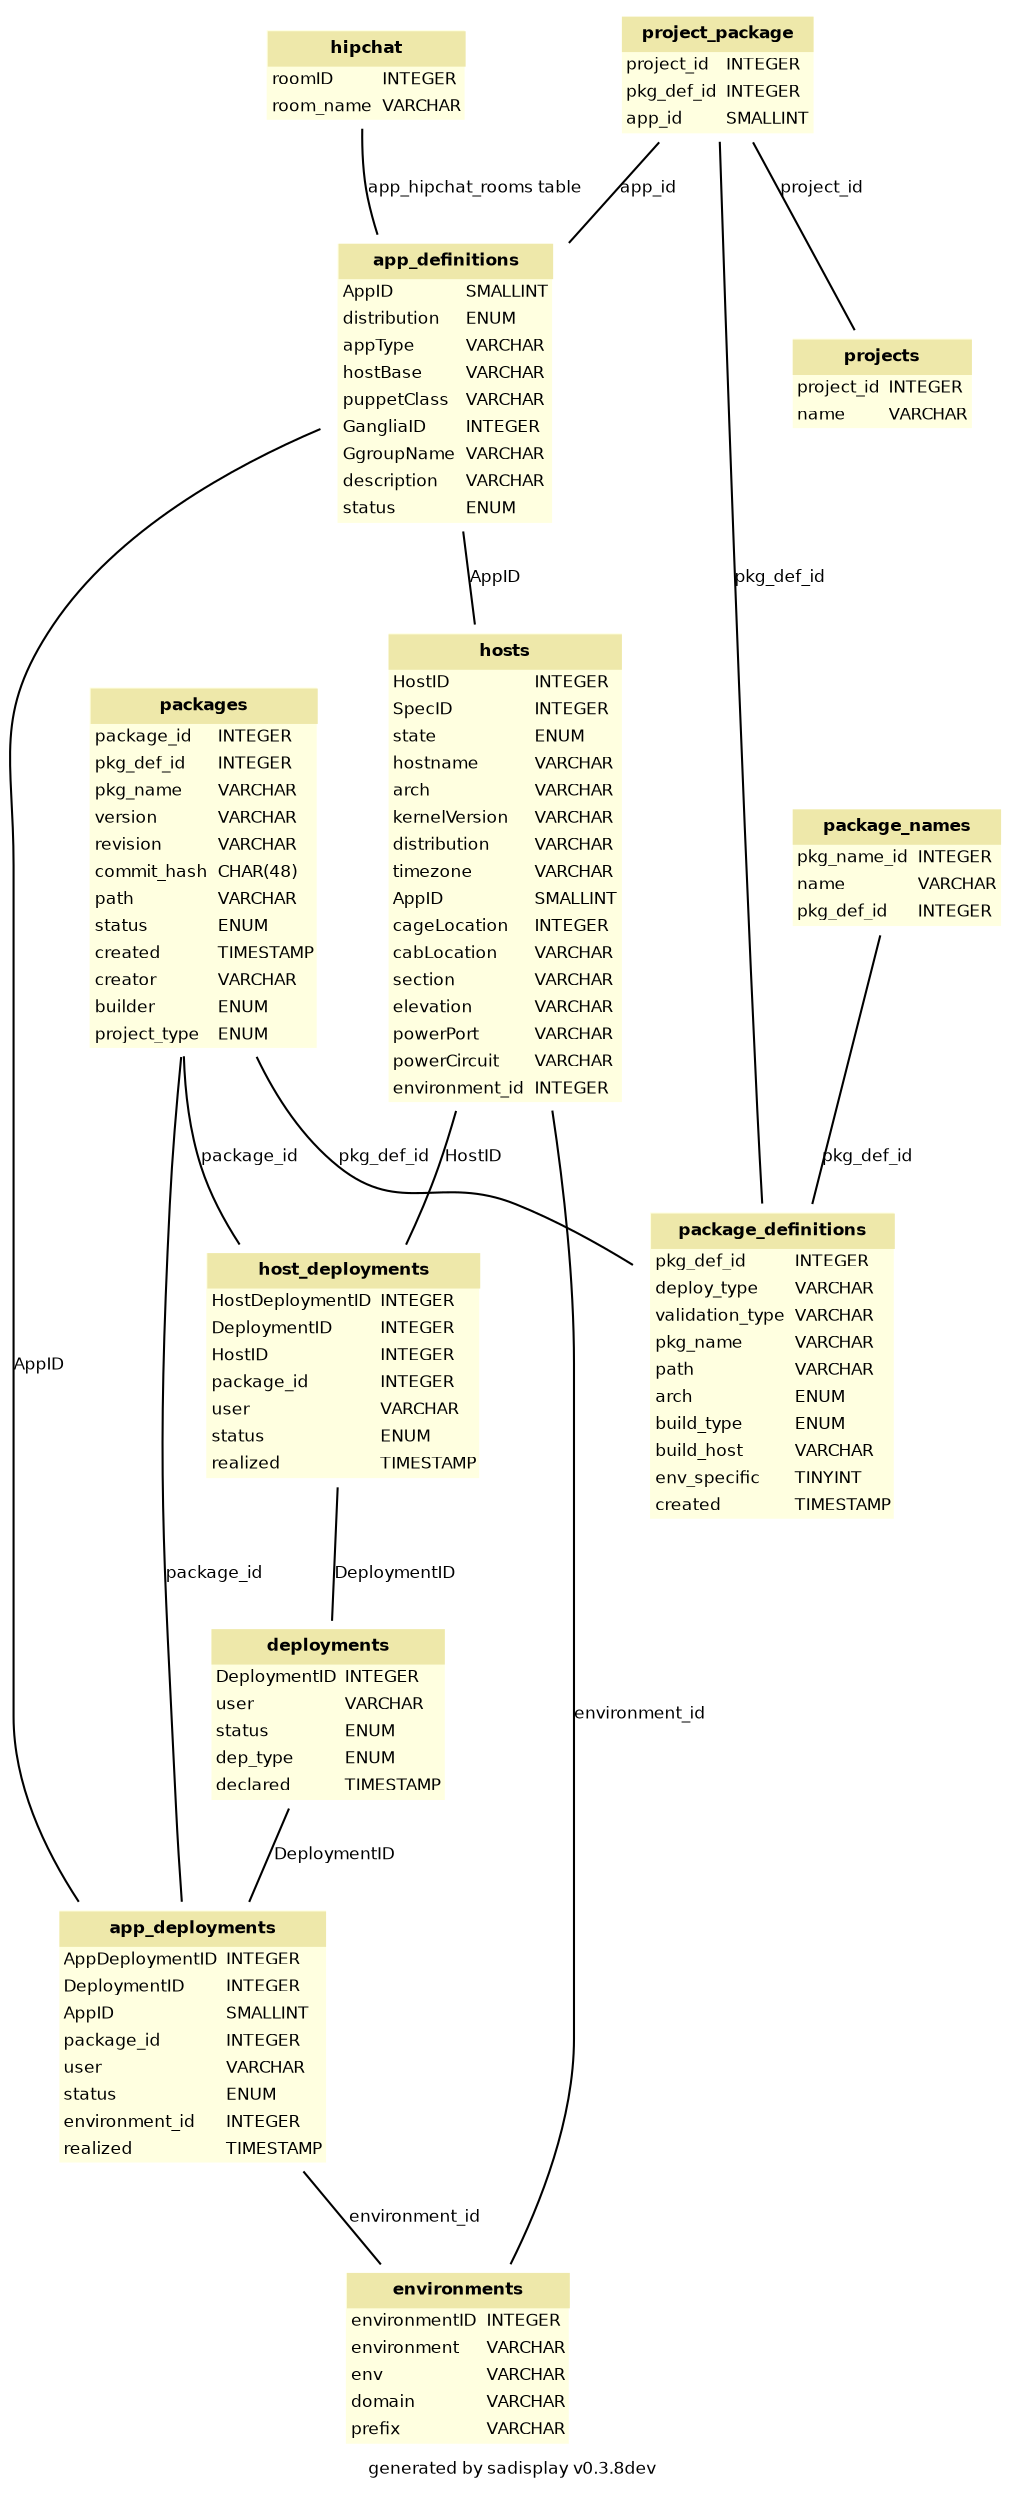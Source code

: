 
digraph G {
    label = "generated by sadisplay v0.3.8dev";
    fontname = "Bitstream Vera Sans"
    fontsize = 8
    pack = true

    node [
        fontname = "Bitstream Vera Sans"
        fontsize = 8
        shape = "plaintext"
    ]

    edge [
        fontname = "Bitstream Vera Sans"
        fontsize = 8
    ]

    environments [label=<
        <TABLE BGCOLOR="lightyellow" BORDER="0"
            CELLBORDER="0" CELLSPACING="0">
                <TR><TD COLSPAN="2" CELLPADDING="4"
                        ALIGN="CENTER" BGCOLOR="palegoldenrod"
                ><FONT FACE="Helvetica-Bold" COLOR="black"
                >environments</FONT></TD></TR><TR><TD ALIGN="LEFT" BORDER="0"
        ><FONT FACE="Bitstream Vera Sans">environmentID</FONT
        ></TD><TD ALIGN="LEFT"
        ><FONT FACE="Bitstream Vera Sans">INTEGER</FONT
        ></TD></TR> <TR><TD ALIGN="LEFT" BORDER="0"
        ><FONT FACE="Bitstream Vera Sans">environment</FONT
        ></TD><TD ALIGN="LEFT"
        ><FONT FACE="Bitstream Vera Sans">VARCHAR</FONT
        ></TD></TR> <TR><TD ALIGN="LEFT" BORDER="0"
        ><FONT FACE="Bitstream Vera Sans">env</FONT
        ></TD><TD ALIGN="LEFT"
        ><FONT FACE="Bitstream Vera Sans">VARCHAR</FONT
        ></TD></TR> <TR><TD ALIGN="LEFT" BORDER="0"
        ><FONT FACE="Bitstream Vera Sans">domain</FONT
        ></TD><TD ALIGN="LEFT"
        ><FONT FACE="Bitstream Vera Sans">VARCHAR</FONT
        ></TD></TR> <TR><TD ALIGN="LEFT" BORDER="0"
        ><FONT FACE="Bitstream Vera Sans">prefix</FONT
        ></TD><TD ALIGN="LEFT"
        ><FONT FACE="Bitstream Vera Sans">VARCHAR</FONT
        ></TD></TR>
        </TABLE>
    >]

    hipchat [label=<
        <TABLE BGCOLOR="lightyellow" BORDER="0"
            CELLBORDER="0" CELLSPACING="0">
                <TR><TD COLSPAN="2" CELLPADDING="4"
                        ALIGN="CENTER" BGCOLOR="palegoldenrod"
                ><FONT FACE="Helvetica-Bold" COLOR="black"
                >hipchat</FONT></TD></TR><TR><TD ALIGN="LEFT" BORDER="0"
        ><FONT FACE="Bitstream Vera Sans">roomID</FONT
        ></TD><TD ALIGN="LEFT"
        ><FONT FACE="Bitstream Vera Sans">INTEGER</FONT
        ></TD></TR> <TR><TD ALIGN="LEFT" BORDER="0"
        ><FONT FACE="Bitstream Vera Sans">room_name</FONT
        ></TD><TD ALIGN="LEFT"
        ><FONT FACE="Bitstream Vera Sans">VARCHAR</FONT
        ></TD></TR>
        </TABLE>
    >]

    app_deployments [label=<
        <TABLE BGCOLOR="lightyellow" BORDER="0"
            CELLBORDER="0" CELLSPACING="0">
                <TR><TD COLSPAN="2" CELLPADDING="4"
                        ALIGN="CENTER" BGCOLOR="palegoldenrod"
                ><FONT FACE="Helvetica-Bold" COLOR="black"
                >app_deployments</FONT></TD></TR><TR><TD ALIGN="LEFT" BORDER="0"
        ><FONT FACE="Bitstream Vera Sans">AppDeploymentID</FONT
        ></TD><TD ALIGN="LEFT"
        ><FONT FACE="Bitstream Vera Sans">INTEGER</FONT
        ></TD></TR> <TR><TD ALIGN="LEFT" BORDER="0"
        ><FONT FACE="Bitstream Vera Sans">DeploymentID</FONT
        ></TD><TD ALIGN="LEFT"
        ><FONT FACE="Bitstream Vera Sans">INTEGER</FONT
        ></TD></TR> <TR><TD ALIGN="LEFT" BORDER="0"
        ><FONT FACE="Bitstream Vera Sans">AppID</FONT
        ></TD><TD ALIGN="LEFT"
        ><FONT FACE="Bitstream Vera Sans">SMALLINT</FONT
        ></TD></TR> <TR><TD ALIGN="LEFT" BORDER="0"
        ><FONT FACE="Bitstream Vera Sans">package_id</FONT
        ></TD><TD ALIGN="LEFT"
        ><FONT FACE="Bitstream Vera Sans">INTEGER</FONT
        ></TD></TR> <TR><TD ALIGN="LEFT" BORDER="0"
        ><FONT FACE="Bitstream Vera Sans">user</FONT
        ></TD><TD ALIGN="LEFT"
        ><FONT FACE="Bitstream Vera Sans">VARCHAR</FONT
        ></TD></TR> <TR><TD ALIGN="LEFT" BORDER="0"
        ><FONT FACE="Bitstream Vera Sans">status</FONT
        ></TD><TD ALIGN="LEFT"
        ><FONT FACE="Bitstream Vera Sans">ENUM</FONT
        ></TD></TR> <TR><TD ALIGN="LEFT" BORDER="0"
        ><FONT FACE="Bitstream Vera Sans">environment_id</FONT
        ></TD><TD ALIGN="LEFT"
        ><FONT FACE="Bitstream Vera Sans">INTEGER</FONT
        ></TD></TR> <TR><TD ALIGN="LEFT" BORDER="0"
        ><FONT FACE="Bitstream Vera Sans">realized</FONT
        ></TD><TD ALIGN="LEFT"
        ><FONT FACE="Bitstream Vera Sans">TIMESTAMP</FONT
        ></TD></TR>
        </TABLE>
    >]

    packages [label=<
        <TABLE BGCOLOR="lightyellow" BORDER="0"
            CELLBORDER="0" CELLSPACING="0">
                <TR><TD COLSPAN="2" CELLPADDING="4"
                        ALIGN="CENTER" BGCOLOR="palegoldenrod"
                ><FONT FACE="Helvetica-Bold" COLOR="black"
                >packages</FONT></TD></TR><TR><TD ALIGN="LEFT" BORDER="0"
        ><FONT FACE="Bitstream Vera Sans">package_id</FONT
        ></TD><TD ALIGN="LEFT"
        ><FONT FACE="Bitstream Vera Sans">INTEGER</FONT
        ></TD></TR> <TR><TD ALIGN="LEFT" BORDER="0"
        ><FONT FACE="Bitstream Vera Sans">pkg_def_id</FONT
        ></TD><TD ALIGN="LEFT"
        ><FONT FACE="Bitstream Vera Sans">INTEGER</FONT
        ></TD></TR> <TR><TD ALIGN="LEFT" BORDER="0"
        ><FONT FACE="Bitstream Vera Sans">pkg_name</FONT
        ></TD><TD ALIGN="LEFT"
        ><FONT FACE="Bitstream Vera Sans">VARCHAR</FONT
        ></TD></TR> <TR><TD ALIGN="LEFT" BORDER="0"
        ><FONT FACE="Bitstream Vera Sans">version</FONT
        ></TD><TD ALIGN="LEFT"
        ><FONT FACE="Bitstream Vera Sans">VARCHAR</FONT
        ></TD></TR> <TR><TD ALIGN="LEFT" BORDER="0"
        ><FONT FACE="Bitstream Vera Sans">revision</FONT
        ></TD><TD ALIGN="LEFT"
        ><FONT FACE="Bitstream Vera Sans">VARCHAR</FONT
        ></TD></TR> <TR><TD ALIGN="LEFT" BORDER="0"
        ><FONT FACE="Bitstream Vera Sans">commit_hash</FONT
        ></TD><TD ALIGN="LEFT"
        ><FONT FACE="Bitstream Vera Sans">CHAR(48)</FONT
        ></TD></TR> <TR><TD ALIGN="LEFT" BORDER="0"
        ><FONT FACE="Bitstream Vera Sans">path</FONT
        ></TD><TD ALIGN="LEFT"
        ><FONT FACE="Bitstream Vera Sans">VARCHAR</FONT
        ></TD></TR> <TR><TD ALIGN="LEFT" BORDER="0"
        ><FONT FACE="Bitstream Vera Sans">status</FONT
        ></TD><TD ALIGN="LEFT"
        ><FONT FACE="Bitstream Vera Sans">ENUM</FONT
        ></TD></TR> <TR><TD ALIGN="LEFT" BORDER="0"
        ><FONT FACE="Bitstream Vera Sans">created</FONT
        ></TD><TD ALIGN="LEFT"
        ><FONT FACE="Bitstream Vera Sans">TIMESTAMP</FONT
        ></TD></TR> <TR><TD ALIGN="LEFT" BORDER="0"
        ><FONT FACE="Bitstream Vera Sans">creator</FONT
        ></TD><TD ALIGN="LEFT"
        ><FONT FACE="Bitstream Vera Sans">VARCHAR</FONT
        ></TD></TR> <TR><TD ALIGN="LEFT" BORDER="0"
        ><FONT FACE="Bitstream Vera Sans">builder</FONT
        ></TD><TD ALIGN="LEFT"
        ><FONT FACE="Bitstream Vera Sans">ENUM</FONT
        ></TD></TR> <TR><TD ALIGN="LEFT" BORDER="0"
        ><FONT FACE="Bitstream Vera Sans">project_type</FONT
        ></TD><TD ALIGN="LEFT"
        ><FONT FACE="Bitstream Vera Sans">ENUM</FONT
        ></TD></TR>
        </TABLE>
    >]

    deployments [label=<
        <TABLE BGCOLOR="lightyellow" BORDER="0"
            CELLBORDER="0" CELLSPACING="0">
                <TR><TD COLSPAN="2" CELLPADDING="4"
                        ALIGN="CENTER" BGCOLOR="palegoldenrod"
                ><FONT FACE="Helvetica-Bold" COLOR="black"
                >deployments</FONT></TD></TR><TR><TD ALIGN="LEFT" BORDER="0"
        ><FONT FACE="Bitstream Vera Sans">DeploymentID</FONT
        ></TD><TD ALIGN="LEFT"
        ><FONT FACE="Bitstream Vera Sans">INTEGER</FONT
        ></TD></TR> <TR><TD ALIGN="LEFT" BORDER="0"
        ><FONT FACE="Bitstream Vera Sans">user</FONT
        ></TD><TD ALIGN="LEFT"
        ><FONT FACE="Bitstream Vera Sans">VARCHAR</FONT
        ></TD></TR> <TR><TD ALIGN="LEFT" BORDER="0"
        ><FONT FACE="Bitstream Vera Sans">status</FONT
        ></TD><TD ALIGN="LEFT"
        ><FONT FACE="Bitstream Vera Sans">ENUM</FONT
        ></TD></TR> <TR><TD ALIGN="LEFT" BORDER="0"
        ><FONT FACE="Bitstream Vera Sans">dep_type</FONT
        ></TD><TD ALIGN="LEFT"
        ><FONT FACE="Bitstream Vera Sans">ENUM</FONT
        ></TD></TR> <TR><TD ALIGN="LEFT" BORDER="0"
        ><FONT FACE="Bitstream Vera Sans">declared</FONT
        ></TD><TD ALIGN="LEFT"
        ><FONT FACE="Bitstream Vera Sans">TIMESTAMP</FONT
        ></TD></TR>
        </TABLE>
    >]

    package_definitions [label=<
        <TABLE BGCOLOR="lightyellow" BORDER="0"
            CELLBORDER="0" CELLSPACING="0">
                <TR><TD COLSPAN="2" CELLPADDING="4"
                        ALIGN="CENTER" BGCOLOR="palegoldenrod"
                ><FONT FACE="Helvetica-Bold" COLOR="black"
                >package_definitions</FONT></TD></TR><TR><TD ALIGN="LEFT" BORDER="0"
        ><FONT FACE="Bitstream Vera Sans">pkg_def_id</FONT
        ></TD><TD ALIGN="LEFT"
        ><FONT FACE="Bitstream Vera Sans">INTEGER</FONT
        ></TD></TR> <TR><TD ALIGN="LEFT" BORDER="0"
        ><FONT FACE="Bitstream Vera Sans">deploy_type</FONT
        ></TD><TD ALIGN="LEFT"
        ><FONT FACE="Bitstream Vera Sans">VARCHAR</FONT
        ></TD></TR> <TR><TD ALIGN="LEFT" BORDER="0"
        ><FONT FACE="Bitstream Vera Sans">validation_type</FONT
        ></TD><TD ALIGN="LEFT"
        ><FONT FACE="Bitstream Vera Sans">VARCHAR</FONT
        ></TD></TR> <TR><TD ALIGN="LEFT" BORDER="0"
        ><FONT FACE="Bitstream Vera Sans">pkg_name</FONT
        ></TD><TD ALIGN="LEFT"
        ><FONT FACE="Bitstream Vera Sans">VARCHAR</FONT
        ></TD></TR> <TR><TD ALIGN="LEFT" BORDER="0"
        ><FONT FACE="Bitstream Vera Sans">path</FONT
        ></TD><TD ALIGN="LEFT"
        ><FONT FACE="Bitstream Vera Sans">VARCHAR</FONT
        ></TD></TR> <TR><TD ALIGN="LEFT" BORDER="0"
        ><FONT FACE="Bitstream Vera Sans">arch</FONT
        ></TD><TD ALIGN="LEFT"
        ><FONT FACE="Bitstream Vera Sans">ENUM</FONT
        ></TD></TR> <TR><TD ALIGN="LEFT" BORDER="0"
        ><FONT FACE="Bitstream Vera Sans">build_type</FONT
        ></TD><TD ALIGN="LEFT"
        ><FONT FACE="Bitstream Vera Sans">ENUM</FONT
        ></TD></TR> <TR><TD ALIGN="LEFT" BORDER="0"
        ><FONT FACE="Bitstream Vera Sans">build_host</FONT
        ></TD><TD ALIGN="LEFT"
        ><FONT FACE="Bitstream Vera Sans">VARCHAR</FONT
        ></TD></TR> <TR><TD ALIGN="LEFT" BORDER="0"
        ><FONT FACE="Bitstream Vera Sans">env_specific</FONT
        ></TD><TD ALIGN="LEFT"
        ><FONT FACE="Bitstream Vera Sans">TINYINT</FONT
        ></TD></TR> <TR><TD ALIGN="LEFT" BORDER="0"
        ><FONT FACE="Bitstream Vera Sans">created</FONT
        ></TD><TD ALIGN="LEFT"
        ><FONT FACE="Bitstream Vera Sans">TIMESTAMP</FONT
        ></TD></TR>
        </TABLE>
    >]

    hosts [label=<
        <TABLE BGCOLOR="lightyellow" BORDER="0"
            CELLBORDER="0" CELLSPACING="0">
                <TR><TD COLSPAN="2" CELLPADDING="4"
                        ALIGN="CENTER" BGCOLOR="palegoldenrod"
                ><FONT FACE="Helvetica-Bold" COLOR="black"
                >hosts</FONT></TD></TR><TR><TD ALIGN="LEFT" BORDER="0"
        ><FONT FACE="Bitstream Vera Sans">HostID</FONT
        ></TD><TD ALIGN="LEFT"
        ><FONT FACE="Bitstream Vera Sans">INTEGER</FONT
        ></TD></TR> <TR><TD ALIGN="LEFT" BORDER="0"
        ><FONT FACE="Bitstream Vera Sans">SpecID</FONT
        ></TD><TD ALIGN="LEFT"
        ><FONT FACE="Bitstream Vera Sans">INTEGER</FONT
        ></TD></TR> <TR><TD ALIGN="LEFT" BORDER="0"
        ><FONT FACE="Bitstream Vera Sans">state</FONT
        ></TD><TD ALIGN="LEFT"
        ><FONT FACE="Bitstream Vera Sans">ENUM</FONT
        ></TD></TR> <TR><TD ALIGN="LEFT" BORDER="0"
        ><FONT FACE="Bitstream Vera Sans">hostname</FONT
        ></TD><TD ALIGN="LEFT"
        ><FONT FACE="Bitstream Vera Sans">VARCHAR</FONT
        ></TD></TR> <TR><TD ALIGN="LEFT" BORDER="0"
        ><FONT FACE="Bitstream Vera Sans">arch</FONT
        ></TD><TD ALIGN="LEFT"
        ><FONT FACE="Bitstream Vera Sans">VARCHAR</FONT
        ></TD></TR> <TR><TD ALIGN="LEFT" BORDER="0"
        ><FONT FACE="Bitstream Vera Sans">kernelVersion</FONT
        ></TD><TD ALIGN="LEFT"
        ><FONT FACE="Bitstream Vera Sans">VARCHAR</FONT
        ></TD></TR> <TR><TD ALIGN="LEFT" BORDER="0"
        ><FONT FACE="Bitstream Vera Sans">distribution</FONT
        ></TD><TD ALIGN="LEFT"
        ><FONT FACE="Bitstream Vera Sans">VARCHAR</FONT
        ></TD></TR> <TR><TD ALIGN="LEFT" BORDER="0"
        ><FONT FACE="Bitstream Vera Sans">timezone</FONT
        ></TD><TD ALIGN="LEFT"
        ><FONT FACE="Bitstream Vera Sans">VARCHAR</FONT
        ></TD></TR> <TR><TD ALIGN="LEFT" BORDER="0"
        ><FONT FACE="Bitstream Vera Sans">AppID</FONT
        ></TD><TD ALIGN="LEFT"
        ><FONT FACE="Bitstream Vera Sans">SMALLINT</FONT
        ></TD></TR> <TR><TD ALIGN="LEFT" BORDER="0"
        ><FONT FACE="Bitstream Vera Sans">cageLocation</FONT
        ></TD><TD ALIGN="LEFT"
        ><FONT FACE="Bitstream Vera Sans">INTEGER</FONT
        ></TD></TR> <TR><TD ALIGN="LEFT" BORDER="0"
        ><FONT FACE="Bitstream Vera Sans">cabLocation</FONT
        ></TD><TD ALIGN="LEFT"
        ><FONT FACE="Bitstream Vera Sans">VARCHAR</FONT
        ></TD></TR> <TR><TD ALIGN="LEFT" BORDER="0"
        ><FONT FACE="Bitstream Vera Sans">section</FONT
        ></TD><TD ALIGN="LEFT"
        ><FONT FACE="Bitstream Vera Sans">VARCHAR</FONT
        ></TD></TR> <TR><TD ALIGN="LEFT" BORDER="0"
        ><FONT FACE="Bitstream Vera Sans">elevation</FONT
        ></TD><TD ALIGN="LEFT"
        ><FONT FACE="Bitstream Vera Sans">VARCHAR</FONT
        ></TD></TR> <TR><TD ALIGN="LEFT" BORDER="0"
        ><FONT FACE="Bitstream Vera Sans">powerPort</FONT
        ></TD><TD ALIGN="LEFT"
        ><FONT FACE="Bitstream Vera Sans">VARCHAR</FONT
        ></TD></TR> <TR><TD ALIGN="LEFT" BORDER="0"
        ><FONT FACE="Bitstream Vera Sans">powerCircuit</FONT
        ></TD><TD ALIGN="LEFT"
        ><FONT FACE="Bitstream Vera Sans">VARCHAR</FONT
        ></TD></TR> <TR><TD ALIGN="LEFT" BORDER="0"
        ><FONT FACE="Bitstream Vera Sans">environment_id</FONT
        ></TD><TD ALIGN="LEFT"
        ><FONT FACE="Bitstream Vera Sans">INTEGER</FONT
        ></TD></TR>
        </TABLE>
    >]

    projects [label=<
        <TABLE BGCOLOR="lightyellow" BORDER="0"
            CELLBORDER="0" CELLSPACING="0">
                <TR><TD COLSPAN="2" CELLPADDING="4"
                        ALIGN="CENTER" BGCOLOR="palegoldenrod"
                ><FONT FACE="Helvetica-Bold" COLOR="black"
                >projects</FONT></TD></TR><TR><TD ALIGN="LEFT" BORDER="0"
        ><FONT FACE="Bitstream Vera Sans">project_id</FONT
        ></TD><TD ALIGN="LEFT"
        ><FONT FACE="Bitstream Vera Sans">INTEGER</FONT
        ></TD></TR> <TR><TD ALIGN="LEFT" BORDER="0"
        ><FONT FACE="Bitstream Vera Sans">name</FONT
        ></TD><TD ALIGN="LEFT"
        ><FONT FACE="Bitstream Vera Sans">VARCHAR</FONT
        ></TD></TR>
        </TABLE>
    >]

    package_names [label=<
        <TABLE BGCOLOR="lightyellow" BORDER="0"
            CELLBORDER="0" CELLSPACING="0">
                <TR><TD COLSPAN="2" CELLPADDING="4"
                        ALIGN="CENTER" BGCOLOR="palegoldenrod"
                ><FONT FACE="Helvetica-Bold" COLOR="black"
                >package_names</FONT></TD></TR><TR><TD ALIGN="LEFT" BORDER="0"
        ><FONT FACE="Bitstream Vera Sans">pkg_name_id</FONT
        ></TD><TD ALIGN="LEFT"
        ><FONT FACE="Bitstream Vera Sans">INTEGER</FONT
        ></TD></TR> <TR><TD ALIGN="LEFT" BORDER="0"
        ><FONT FACE="Bitstream Vera Sans">name</FONT
        ></TD><TD ALIGN="LEFT"
        ><FONT FACE="Bitstream Vera Sans">VARCHAR</FONT
        ></TD></TR> <TR><TD ALIGN="LEFT" BORDER="0"
        ><FONT FACE="Bitstream Vera Sans">pkg_def_id</FONT
        ></TD><TD ALIGN="LEFT"
        ><FONT FACE="Bitstream Vera Sans">INTEGER</FONT
        ></TD></TR>
        </TABLE>
    >]

    project_package [label=<
        <TABLE BGCOLOR="lightyellow" BORDER="0"
            CELLBORDER="0" CELLSPACING="0">
                <TR><TD COLSPAN="2" CELLPADDING="4"
                        ALIGN="CENTER" BGCOLOR="palegoldenrod"
                ><FONT FACE="Helvetica-Bold" COLOR="black"
                >project_package</FONT></TD></TR><TR><TD ALIGN="LEFT" BORDER="0"
        ><FONT FACE="Bitstream Vera Sans">project_id</FONT
        ></TD><TD ALIGN="LEFT"
        ><FONT FACE="Bitstream Vera Sans">INTEGER</FONT
        ></TD></TR> <TR><TD ALIGN="LEFT" BORDER="0"
        ><FONT FACE="Bitstream Vera Sans">pkg_def_id</FONT
        ></TD><TD ALIGN="LEFT"
        ><FONT FACE="Bitstream Vera Sans">INTEGER</FONT
        ></TD></TR> <TR><TD ALIGN="LEFT" BORDER="0"
        ><FONT FACE="Bitstream Vera Sans">app_id</FONT
        ></TD><TD ALIGN="LEFT"
        ><FONT FACE="Bitstream Vera Sans">SMALLINT</FONT
        ></TD></TR>
        </TABLE>
    >]

    host_deployments [label=<
        <TABLE BGCOLOR="lightyellow" BORDER="0"
            CELLBORDER="0" CELLSPACING="0">
                <TR><TD COLSPAN="2" CELLPADDING="4"
                        ALIGN="CENTER" BGCOLOR="palegoldenrod"
                ><FONT FACE="Helvetica-Bold" COLOR="black"
                >host_deployments</FONT></TD></TR><TR><TD ALIGN="LEFT" BORDER="0"
        ><FONT FACE="Bitstream Vera Sans">HostDeploymentID</FONT
        ></TD><TD ALIGN="LEFT"
        ><FONT FACE="Bitstream Vera Sans">INTEGER</FONT
        ></TD></TR> <TR><TD ALIGN="LEFT" BORDER="0"
        ><FONT FACE="Bitstream Vera Sans">DeploymentID</FONT
        ></TD><TD ALIGN="LEFT"
        ><FONT FACE="Bitstream Vera Sans">INTEGER</FONT
        ></TD></TR> <TR><TD ALIGN="LEFT" BORDER="0"
        ><FONT FACE="Bitstream Vera Sans">HostID</FONT
        ></TD><TD ALIGN="LEFT"
        ><FONT FACE="Bitstream Vera Sans">INTEGER</FONT
        ></TD></TR> <TR><TD ALIGN="LEFT" BORDER="0"
        ><FONT FACE="Bitstream Vera Sans">package_id</FONT
        ></TD><TD ALIGN="LEFT"
        ><FONT FACE="Bitstream Vera Sans">INTEGER</FONT
        ></TD></TR> <TR><TD ALIGN="LEFT" BORDER="0"
        ><FONT FACE="Bitstream Vera Sans">user</FONT
        ></TD><TD ALIGN="LEFT"
        ><FONT FACE="Bitstream Vera Sans">VARCHAR</FONT
        ></TD></TR> <TR><TD ALIGN="LEFT" BORDER="0"
        ><FONT FACE="Bitstream Vera Sans">status</FONT
        ></TD><TD ALIGN="LEFT"
        ><FONT FACE="Bitstream Vera Sans">ENUM</FONT
        ></TD></TR> <TR><TD ALIGN="LEFT" BORDER="0"
        ><FONT FACE="Bitstream Vera Sans">realized</FONT
        ></TD><TD ALIGN="LEFT"
        ><FONT FACE="Bitstream Vera Sans">TIMESTAMP</FONT
        ></TD></TR>
        </TABLE>
    >]

    app_definitions [label=<
        <TABLE BGCOLOR="lightyellow" BORDER="0"
            CELLBORDER="0" CELLSPACING="0">
                <TR><TD COLSPAN="2" CELLPADDING="4"
                        ALIGN="CENTER" BGCOLOR="palegoldenrod"
                ><FONT FACE="Helvetica-Bold" COLOR="black"
                >app_definitions</FONT></TD></TR><TR><TD ALIGN="LEFT" BORDER="0"
        ><FONT FACE="Bitstream Vera Sans">AppID</FONT
        ></TD><TD ALIGN="LEFT"
        ><FONT FACE="Bitstream Vera Sans">SMALLINT</FONT
        ></TD></TR> <TR><TD ALIGN="LEFT" BORDER="0"
        ><FONT FACE="Bitstream Vera Sans">distribution</FONT
        ></TD><TD ALIGN="LEFT"
        ><FONT FACE="Bitstream Vera Sans">ENUM</FONT
        ></TD></TR> <TR><TD ALIGN="LEFT" BORDER="0"
        ><FONT FACE="Bitstream Vera Sans">appType</FONT
        ></TD><TD ALIGN="LEFT"
        ><FONT FACE="Bitstream Vera Sans">VARCHAR</FONT
        ></TD></TR> <TR><TD ALIGN="LEFT" BORDER="0"
        ><FONT FACE="Bitstream Vera Sans">hostBase</FONT
        ></TD><TD ALIGN="LEFT"
        ><FONT FACE="Bitstream Vera Sans">VARCHAR</FONT
        ></TD></TR> <TR><TD ALIGN="LEFT" BORDER="0"
        ><FONT FACE="Bitstream Vera Sans">puppetClass</FONT
        ></TD><TD ALIGN="LEFT"
        ><FONT FACE="Bitstream Vera Sans">VARCHAR</FONT
        ></TD></TR> <TR><TD ALIGN="LEFT" BORDER="0"
        ><FONT FACE="Bitstream Vera Sans">GangliaID</FONT
        ></TD><TD ALIGN="LEFT"
        ><FONT FACE="Bitstream Vera Sans">INTEGER</FONT
        ></TD></TR> <TR><TD ALIGN="LEFT" BORDER="0"
        ><FONT FACE="Bitstream Vera Sans">GgroupName</FONT
        ></TD><TD ALIGN="LEFT"
        ><FONT FACE="Bitstream Vera Sans">VARCHAR</FONT
        ></TD></TR> <TR><TD ALIGN="LEFT" BORDER="0"
        ><FONT FACE="Bitstream Vera Sans">description</FONT
        ></TD><TD ALIGN="LEFT"
        ><FONT FACE="Bitstream Vera Sans">VARCHAR</FONT
        ></TD></TR> <TR><TD ALIGN="LEFT" BORDER="0"
        ><FONT FACE="Bitstream Vera Sans">status</FONT
        ></TD><TD ALIGN="LEFT"
        ><FONT FACE="Bitstream Vera Sans">ENUM</FONT
        ></TD></TR>
        </TABLE>
    >]

	edge [
		arrowhead = none
		arrowtail = none
	]

	"project_package" -> "projects" [label = "project_id"]
	"project_package" -> "package_definitions" [label = "pkg_def_id"]
	"project_package" -> "app_definitions" [label = "app_id"]
    "deployments" -> "app_deployments" [label = "DeploymentID"]
    "app_definitions" -> "app_deployments" [label = "AppID"]
    "app_deployments" -> "environments" [label = "environment_id"]
    "packages" -> "package_definitions" [label = "pkg_def_id"]
    "packages" -> "host_deployments" [label = "package_id"]
    "packages" -> "app_deployments" [label = "package_id"]
    "app_definitions" -> "hosts" [label = "AppID"]
    "hosts" -> "environments" [label = "environment_id"]
    "hipchat" -> "app_definitions" [label = "app_hipchat_rooms table"]
    "package_names" -> "package_definitions" [label = "pkg_def_id"]
	"host_deployments" -> "deployments" [label = "DeploymentID"]
	"hosts" -> "host_deployments" [label = "HostID"]
}

